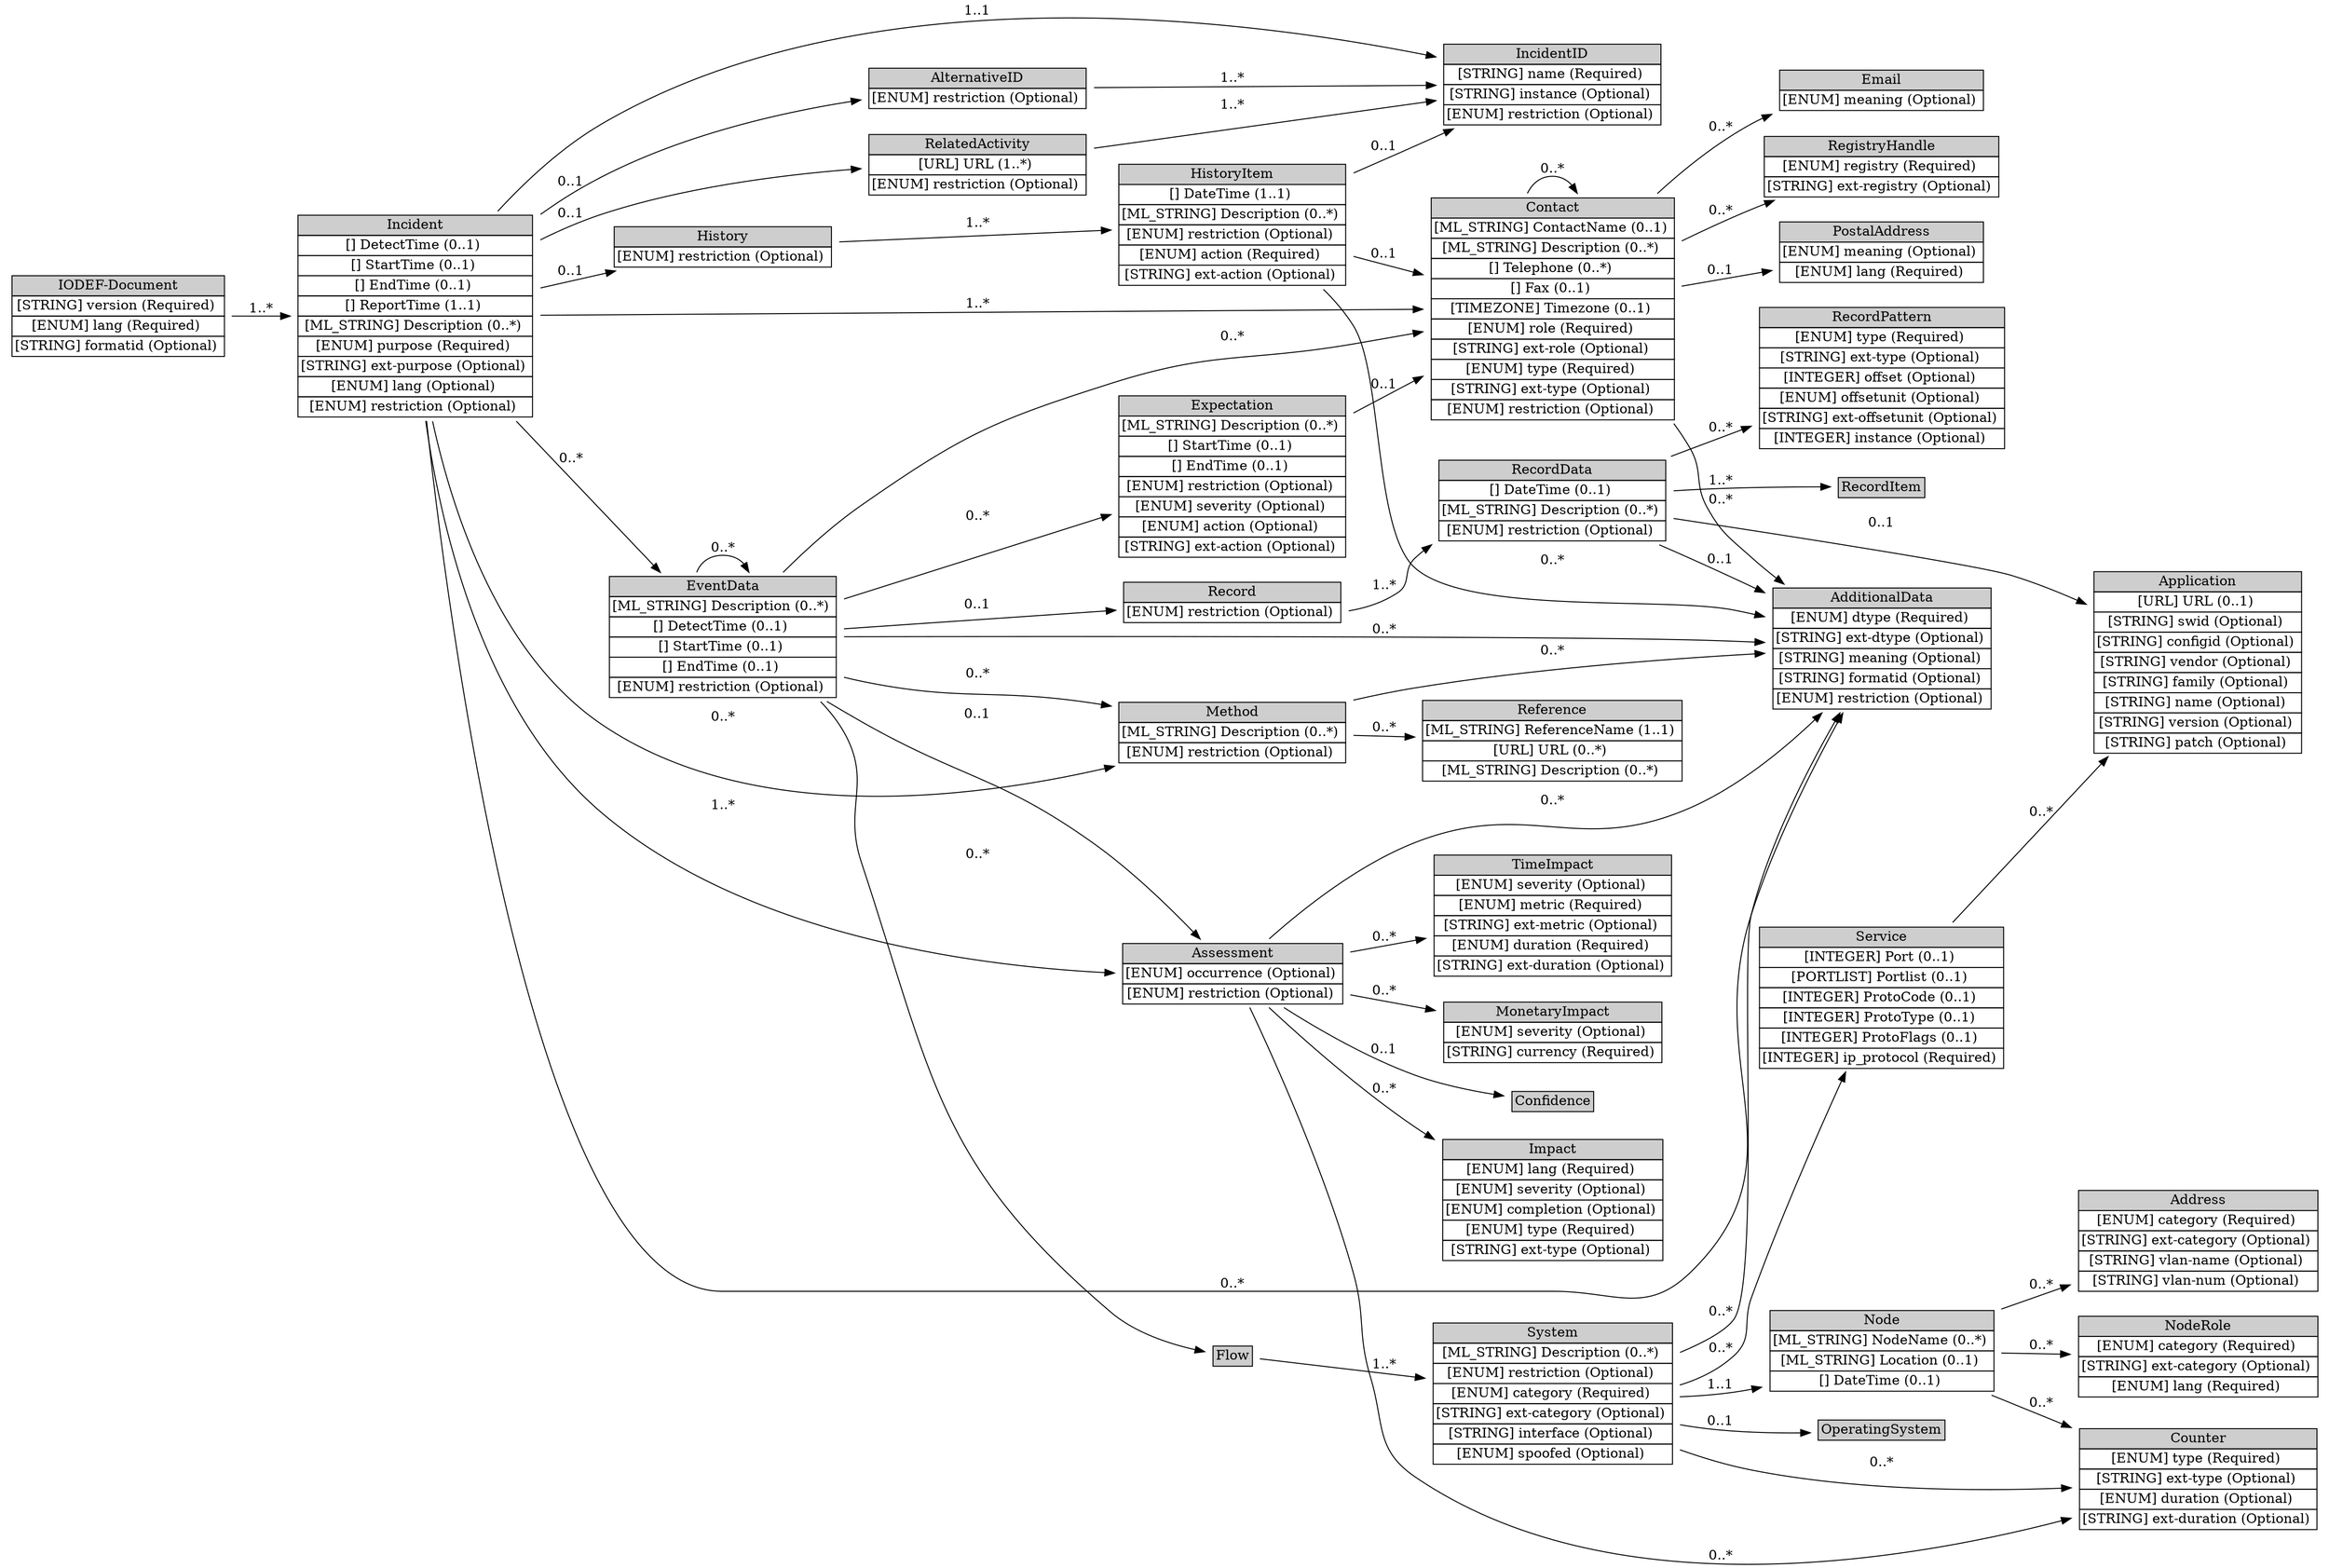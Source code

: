 digraph "IODEF-Document" {
	graph [rankdir=LR];
	node [label="\N"];
	graph [bb="0,0,2352,1588.5"];
	"IODEF-Document" [label=<<table BORDER="0" CELLBORDER="1" CELLSPACING="0"> <tr > <td BGCOLOR="#CECECE" HREF="#" TITLE="The IODEF-Document class is the top level class in the IODEF data model. All IODEF documents are an instance of this class. ">IODEF-Document</td> </tr>" %<tr><td HREF="#" TITLE="The IODEF specification version number to which this IODEF document conforms.  The value of this attribute MUST be &quot;1.00&quot;">[STRING] version (Required) </td></tr>%<tr><td HREF="#" TITLE="A valid language code per RFC 4646 [7] constrained by the definition of &quot;xs:language&quot;.  The interpretation of this code is described in Section 6.">[ENUM] lang (Required) </td></tr>%<tr><td HREF="#" TITLE="A free-form string to convey processing instructions to the recipient of the document.  Its semantics must be negotiated out-of-band.">[STRING] formatid (Optional) </td></tr>%</table>>, shape=plaintext, pos="114,1266.5", width="3.1667", height="1.2361"];
	Incident [label=<<table BORDER="0" CELLBORDER="1" CELLSPACING="0"> <tr > <td BGCOLOR="#CECECE" HREF="#" TITLE="Every incident is represented by an instance of the Incident class. This class provides a standardized representation for commonly exchanged incident data. ">Incident</td> </tr>" %<tr><td HREF="#" TITLE="The time the incident was first detected.">[] DetectTime (0..1) </td></tr>%<tr><td HREF="#" TITLE="The time the incident started.">[] StartTime (0..1) </td></tr>%<tr><td HREF="#" TITLE="The time the incident ended.">[] EndTime (0..1) </td></tr>%<tr><td HREF="#" TITLE="The time the incident was reported.">[] ReportTime (1..1) </td></tr>%<tr><td HREF="#" TITLE="A free-form textual description of the incident.">[ML_STRING] Description (0..*) </td></tr>%<tr><td HREF="#" TITLE="The purpose attribute represents the reason why the IODEF document was created.  It is closely related to the Expectation class (Section 3.13).  This attribute is defined as an enumerated list:">[ENUM] purpose (Required) </td></tr>%<tr><td HREF="#" TITLE="A means by which to extend the purpose attribute.  See Section 5.1.">[STRING] ext-purpose (Optional) </td></tr>%<tr><td HREF="#" TITLE="A valid language code per RFC 4646 [7] constrained by the definition of &quot;xs:language&quot;.  The interpretation of this code is described in Section 6.">[ENUM] lang (Optional) </td></tr>%<tr><td HREF="#" TITLE="This attribute indicates the disclosure guidelines to which the sender expects the recipient to adhere for the information represented in this class and its children.  This guideline provides no security since there are no specified technical means to ensure that the recipient of the document handles the information as the sender requested.">[ENUM] restriction (Optional) </td></tr>%</table>>, shape=plaintext, pos="417,1266.5", width="3.5", height="2.9028"];
	IncidentID [label=<<table BORDER="0" CELLBORDER="1" CELLSPACING="0"> <tr > <td BGCOLOR="#CECECE" HREF="#" TITLE="The IncidentID class represents an incident tracking number that is unique in the context of the CSIRT and identifies the activity characterized in an IODEF Document. This identifier would serve as an index into the CSIRT incident handling system. The combination of the name attribute and the string in the element content MUST be a globally unique identifier describing the activity. Documents generated by a given CSIRT MUST NOT reuse the same value unless they are referencing the same incident. ">IncidentID</td> </tr>" %<tr><td HREF="#" TITLE="An identifier describing the CSIRT that created the document.  In order to have a globally unique CSIRT name, the fully qualified domain name associated with the CSIRT MUST be used.">[STRING] name (Required) </td></tr>%<tr><td HREF="#" TITLE="An identifier referencing a subset of the named incident.">[STRING] instance (Optional) </td></tr>%<tr><td HREF="#" TITLE="This attribute has been defined in Section 3.2.">[ENUM] restriction (Optional) </td></tr>%</table>>, shape=plaintext, pos="1564,1511.5", width="3.1667", height="1.2361"];
	AlternativeID [label=<<table BORDER="0" CELLBORDER="1" CELLSPACING="0"> <tr > <td BGCOLOR="#CECECE" HREF="#" TITLE="The AlternativeID class lists the incident tracking numbers used by CSIRTs, other than the one generating the document, to refer to the identical activity described the IODEF document. A tracking number listed as an AlternativeID references the same incident detected by ">AlternativeID</td> </tr>" %<tr><td HREF="#" TITLE="This attribute has been defined in Section 3.2.">[ENUM] restriction (Optional) </td></tr>%</table>>, shape=plaintext, pos="985,1502.5", width="3.1667", height="0.68056"];
	RelatedActivity [label=<<table BORDER="0" CELLBORDER="1" CELLSPACING="0"> <tr > <td BGCOLOR="#CECECE" HREF="#" TITLE="The RelatedActivity class lists either incident tracking numbers of incidents or URLs (not both) that refer to activity related to the one described in the IODEF document. These references may be to local incident tracking numbers or to those of other CSIRTs. ">RelatedActivity</td> </tr>" %<tr><td HREF="#" TITLE="A URL to activity related to this incident.">[URL] URL (1..*) </td></tr>%<tr><td HREF="#" TITLE="This attribute has been defined in Section 3.2.">[ENUM] restriction (Optional) </td></tr>%</table>>, shape=plaintext, pos="985,1425.5", width="3.1667", height="0.95833"];
	Assessment [label=<<table BORDER="0" CELLBORDER="1" CELLSPACING="0"> <tr > <td BGCOLOR="#CECECE" HREF="#" TITLE="The Assessment class describes the technical and non-technical repercussions of the incident on the CSIRT&#39;s constituency. ">Assessment</td> </tr>" %<tr><td HREF="#" TITLE="Specifies whether the assessment is describing actual or potential outcomes.  The default is &quot;actual&quot; and is assumed if not specified.">[ENUM] occurrence (Optional) </td></tr>%<tr><td HREF="#" TITLE="This attribute is defined in Section 3.2.">[ENUM] restriction (Optional) </td></tr>%</table>>, shape=plaintext, pos="1240,595.47", width="3.25", height="0.95833"];
	Impact [label=<<table BORDER="0" CELLBORDER="1" CELLSPACING="0"> <tr > <td BGCOLOR="#CECECE" HREF="#" TITLE="The Impact class allows for categorizing and describing the technical impact of the incident on the network of an organization. ">Impact</td> </tr>" %<tr><td HREF="#" TITLE="A valid language code per RFC 4646 [7] constrained by the definition of &quot;xs:language&quot;.  The interpretation of this code is described in Section 6.">[ENUM] lang (Required) </td></tr>%<tr><td HREF="#" TITLE="An estimate of the relative severity of the activity.  The permitted values are shown below.  There is no default value.">[ENUM] severity (Optional) </td></tr>%<tr><td HREF="#" TITLE="An indication whether the described activity was successful.  The permitted values are shown below.  There is no default value.">[ENUM] completion (Optional) </td></tr>%<tr><td HREF="#" TITLE="Classifies the malicious activity into incident categories.  The permitted values are shown below.  The default value is &quot;other&quot;.">[ENUM] type (Required) </td></tr>%<tr><td HREF="#" TITLE="A means by which to extend the type attribute. See Section 5.1.">[STRING] ext-type (Optional) </td></tr>%</table>>, shape=plaintext, pos="1564,367.47", width="3.25", height="1.7917"];
	TimeImpact [label=<<table BORDER="0" CELLBORDER="1" CELLSPACING="0"> <tr > <td BGCOLOR="#CECECE" HREF="#" TITLE="The TimeImpact class describes the impact of the incident on an organization as a function of time. It provides a way to convey down time and recovery time. ">TimeImpact</td> </tr>" %<tr><td HREF="#" TITLE="An estimate of the relative severity of the activity.  The permitted values are shown below.  There is no default value.">[ENUM] severity (Optional) </td></tr>%<tr><td HREF="#" TITLE="Defines the metric in which the time is expressed.  The permitted values are shown below.  There is no default value.">[ENUM] metric (Required) </td></tr>%<tr><td HREF="#" TITLE="A means by which to extend the metric attribute.  See Section 5.1.">[STRING] ext-metric (Optional) </td></tr>%<tr><td HREF="#" TITLE="Defines a unit of time, that when combined with the metric attribute, fully describes a metric of impact that will be conveyed in the element content.  The permitted values are shown below.  The default value is &quot;hour&quot;.">[ENUM] duration (Required) </td></tr>%<tr><td HREF="#" TITLE="A means by which to extend the duration attribute.  See Section 5.1.">[STRING] ext-duration (Optional) </td></tr>%</table>>, shape=plaintext, pos="1564,653.47", width="3.5556", height="1.7917"];
	MonetaryImpact [label=<<table BORDER="0" CELLBORDER="1" CELLSPACING="0"> <tr > <td BGCOLOR="#CECECE" HREF="#" TITLE="The MonetaryImpact class describes the financial impact of the activity on an organization. For example, this impact may consider losses due to the cost of the investigation or recovery, diminished ">MonetaryImpact</td> </tr>" %<tr><td HREF="#" TITLE="An estimate of the relative severity of the activity.  The permitted values are shown below.  There is no default value.">[ENUM] severity (Optional) </td></tr>%<tr><td HREF="#" TITLE="Defines the currency in which the monetary impact is expressed.  The permitted values are defined in ISO 4217:2001, Codes for the representation of currencies and funds [14].  There is no default value.">[STRING] currency (Required) </td></tr>%</table>>, shape=plaintext, pos="1564,537.47", width="3.2222", height="0.95833"];
	Counter [label=<<table BORDER="0" CELLBORDER="1" CELLSPACING="0"> <tr > <td BGCOLOR="#CECECE" HREF="#" TITLE="The Counter class summarize multiple occurrences of some event, or conveys counts or rates on various features (e.g., packets, sessions, events). ">Counter</td> </tr>" %<tr><td HREF="#" TITLE="Specifies the units of the element content.">[ENUM] type (Required) </td></tr>%<tr><td HREF="#" TITLE="A means by which to extend the type attribute. See Section 5.1.">[STRING] ext-type (Optional) </td></tr>%<tr><td HREF="#" TITLE="If present, the Counter class represents a rate rather than a count over the entire event.  In that case, this attribute specifies the denominator of the rate (where the type attribute specified the nominator).  The possible values of this attribute are defined in Section 3.10.2">[ENUM] duration (Optional) </td></tr>%<tr><td HREF="#" TITLE="A means by which to extend the duration attribute.  See Section 5.1.">[STRING] ext-duration (Optional) </td></tr>%</table>>, shape=plaintext, pos="2223,80.467", width="3.5556", height="1.5139"];
	Confidence [label=<<table BORDER="0" CELLBORDER="1" CELLSPACING="0"> <tr > <td BGCOLOR="#CECECE" HREF="#" TITLE="The Confidence class represents a best estimate of the validity and accuracy of the described impact (see Section 3.10) of the incident activity. This estimate can be expressed as a category or a numeric calculation. ">Confidence</td> </tr>" %</table>>, shape=plaintext, pos="1564,467.47", width="1.3611", height="0.5"];
	AdditionalData [label=<<table BORDER="0" CELLBORDER="1" CELLSPACING="0"> <tr > <td BGCOLOR="#CECECE" HREF="#" TITLE="The AdditionalData class serves as an extension mechanism for information not otherwise represented in the data model. For relatively simple information, atomic data types (e.g., integers, strings) are provided with a mechanism to annotate their meaning. The class can also be used to extend the data model (and the associated Schema) to support proprietary extensions by encapsulating entire XML documents conforming to another Schema (e.g., IDMEF). A detailed discussion for extending the data model and the schema can be found in Section 5. ">AdditionalData</td> </tr>" %<tr><td HREF="#" TITLE="The data type of the element content.  The permitted values for this attribute are shown below.  The default value is &quot;string&quot;.">[ENUM] dtype (Required) </td></tr>%<tr><td HREF="#" TITLE="A means by which to extend the dtype attribute.  See Section 5.1.">[STRING] ext-dtype (Optional) </td></tr>%<tr><td HREF="#" TITLE="A free-form description of the element content.">[STRING] meaning (Optional) </td></tr>%<tr><td HREF="#" TITLE="An identifier referencing the format and semantics of the element content.">[STRING] formatid (Optional) </td></tr>%<tr><td HREF="#" TITLE="This attribute has been defined in Section 3.2.">[ENUM] restriction (Optional) </td></tr>%</table>>, shape=plaintext, pos="1899,930.47", width="3.2778", height="1.7917"];
	Method [label=<<table BORDER="0" CELLBORDER="1" CELLSPACING="0"> <tr > <td BGCOLOR="#CECECE" HREF="#" TITLE="The Method class describes the methodology used by the intruder to perpetrate the events of the incident. This class consists of a list of references describing the attack method and a free form description of the technique. ">Method</td> </tr>" %<tr><td HREF="#" TITLE="A free-form text description of the methodology used by the intruder.">[ML_STRING] Description (0..*) </td></tr>%<tr><td HREF="#" TITLE="This attribute is defined in Section 3.2.">[ENUM] restriction (Optional) </td></tr>%</table>>, shape=plaintext, pos="1240,851.47", width="3.3611", height="0.95833"];
	Reference [label=<<table BORDER="0" CELLBORDER="1" CELLSPACING="0"> <tr > <td BGCOLOR="#CECECE" HREF="#" TITLE="The Reference class is a reference to a vulnerability, IDS alert, malware sample, advisory, or attack technique. A reference consists of a name, a URL to this reference, and an optional description. ">Reference</td> </tr>" %<tr><td HREF="#" TITLE="Name of the reference.">[ML_STRING] ReferenceName (1..1) </td></tr>%<tr><td HREF="#" TITLE="A URL associated with the reference.">[URL] URL (0..*) </td></tr>%<tr><td HREF="#" TITLE="A free-form text description of this reference.">[ML_STRING] Description (0..*) </td></tr>%</table>>, shape=plaintext, pos="1564,832.47", width="3.8056", height="1.2361"];
	Contact [label=<<table BORDER="0" CELLBORDER="1" CELLSPACING="0"> <tr > <td BGCOLOR="#CECECE" HREF="#" TITLE="The Contact class describes contact information for organizations and personnel involved in the incident. This class allows for the naming of the involved party, specifying contact information for them, and identifying their role in the incident. ">Contact</td> </tr>" %<tr><td HREF="#" TITLE="The name of the contact.  The contact may either be an organization or a person.  The type attribute disambiguates the semantics.">[ML_STRING] ContactName (0..1) </td></tr>%<tr><td HREF="#" TITLE="A free-form description of this contact.  In the case of a person, this is often the organizational title of the individual.">[ML_STRING] Description (0..*) </td></tr>%<tr><td HREF="#" TITLE="The telephone number of the contact.">[] Telephone (0..*) </td></tr>%<tr><td HREF="#" TITLE="The facsimile telephone number of the contact.">[] Fax (0..1) </td></tr>%<tr><td HREF="#" TITLE="The timezone in which the contact resides formatted according to Section 2.9.">[TIMEZONE] Timezone (0..1) </td></tr>%<tr><td HREF="#" TITLE="Indicates the role the contact fulfills.  This attribute is defined as an enumerated list:">[ENUM] role (Required) </td></tr>%<tr><td HREF="#" TITLE="A means by which to extend the role attribute. See Section 5.1.">[STRING] ext-role (Optional) </td></tr>%<tr><td HREF="#" TITLE="Indicates the type of contact being described. This attribute is defined as an enumerated list:">[ENUM] type (Required) </td></tr>%<tr><td HREF="#" TITLE="A means by which to extend the type attribute. See Section 5.1.">[STRING] ext-type (Optional) </td></tr>%<tr><td HREF="#" TITLE="This attribute is defined in Section 3.2.">[ENUM] restriction (Optional) </td></tr>%</table>>, shape=plaintext, pos="1564,1287.5", width="3.6111", height="3.1806"];
	RegistryHandle [label=<<table BORDER="0" CELLBORDER="1" CELLSPACING="0"> <tr > <td BGCOLOR="#CECECE" HREF="#" TITLE="The RegistryHandle class represents a handle into an Internet registry or community-specific database. The handle is specified in the element content and the type attribute specifies the database. ">RegistryHandle</td> </tr>" %<tr><td HREF="#" TITLE="The database to which the handle belongs.  The default value is &#39;local&#39;.  The possible values are:">[ENUM] registry (Required) </td></tr>%<tr><td HREF="#" TITLE="A means by which to extend the registry attribute.  See Section 5.1.">[STRING] ext-registry (Optional) </td></tr>%</table>>, shape=plaintext, pos="1899,1422.5", width="3.5", height="0.95833"];
	PostalAddress [label=<<table BORDER="0" CELLBORDER="1" CELLSPACING="0"> <tr > <td BGCOLOR="#CECECE" HREF="#" TITLE="The PostalAddress class specifies a postal address formatted according to the POSTAL data type (Section 2.11). ">PostalAddress</td> </tr>" %<tr><td HREF="#" TITLE="A free-form description of the element content.">[ENUM] meaning (Optional) </td></tr>%<tr><td HREF="#" TITLE="A valid language code per RFC 4646 [7] constrained by the definition of &quot;xs:language&quot;.  The interpretation of this code is described in Section 6.">[ENUM] lang (Required) </td></tr>%</table>>, shape=plaintext, pos="1899,1336.5", width="3.0278", height="0.95833"];
	Email [label=<<table BORDER="0" CELLBORDER="1" CELLSPACING="0"> <tr > <td BGCOLOR="#CECECE" HREF="#" TITLE="The Email class specifies an email address formatted according to EMAIL data type (Section 2.14). ">Email</td> </tr>" %<tr><td HREF="#" TITLE="A free-form description of the element content (e.g., hours of coverage for a given number).">[ENUM] meaning (Optional) </td></tr>%</table>>, shape=plaintext, pos="1899,1498.5", width="3.0278", height="0.68056"];
	EventData [label=<<table BORDER="0" CELLBORDER="1" CELLSPACING="0"> <tr > <td BGCOLOR="#CECECE" HREF="#" TITLE="The EventData class describes a particular event of the incident for a given set of hosts or networks. This description includes the systems from which the activity originated and those targeted, an assessment of the techniques used by the intruder, the impact of the activity on the organization, and any forensic evidence discovered. ">EventData</td> </tr>" %<tr><td HREF="#" TITLE="A free-form textual description of the event.">[ML_STRING] Description (0..*) </td></tr>%<tr><td HREF="#" TITLE="The time the event was detected.">[] DetectTime (0..1) </td></tr>%<tr><td HREF="#" TITLE="The time the event started.">[] StartTime (0..1) </td></tr>%<tr><td HREF="#" TITLE="The time the event ended.">[] EndTime (0..1) </td></tr>%<tr><td HREF="#" TITLE="This attribute is defined in Section 3.2.">[ENUM] restriction (Optional) </td></tr>%</table>>, shape=plaintext, pos="730,940.47", width="3.3611", height="1.7917"];
	Flow [label=<<table BORDER="0" CELLBORDER="1" CELLSPACING="0"> <tr > <td BGCOLOR="#CECECE" HREF="#" TITLE="The Flow class groups related the source and target hosts. ">Flow</td> </tr>" %</table>>, shape=plaintext, pos="1240,197.47", width="0.77778", height="0.5"];
	System [label=<<table BORDER="0" CELLBORDER="1" CELLSPACING="0"> <tr > <td BGCOLOR="#CECECE" HREF="#" TITLE="The System class describes a system or network involved in an event. The systems or networks represented by this class are categorized according to the role they played in the incident through the category attribute. The value of this category attribute dictates the semantics of the aggregated classes in the System class. If the category attribute has a value of &quot;source&quot;, then the aggregated classes denote the machine and service from which the activity is originating. With a category attribute value of &quot;target&quot; or &quot;intermediary&quot;, then the machine or service is the one targeted in the activity. A value of &quot;sensor&quot; dictates that this System was part of an instrumentation to monitor the network. ">System</td> </tr>" %<tr><td HREF="#" TITLE="A free-form text description of the System.">[ML_STRING] Description (0..*) </td></tr>%<tr><td HREF="#" TITLE="This attribute is defined in Section 3.2.">[ENUM] restriction (Optional) </td></tr>%<tr><td HREF="#" TITLE="Classifies the role the host or network played in the incident.  The possible values are:">[ENUM] category (Required) </td></tr>%<tr><td HREF="#" TITLE="A means by which to extend the category attribute.  See Section 5.1.">[STRING] ext-category (Optional) </td></tr>%<tr><td HREF="#" TITLE="Specifies the interface on which the event(s) on this System originated.  If the Node class specifies a network rather than a host, this attribute has no meaning.">[STRING] interface (Optional) </td></tr>%<tr><td HREF="#" TITLE="An indication of confidence in whether this System was the true target or attacking host.  The permitted values for this attribute are shown below.  The default value is &quot;unknown&quot;.">[ENUM] spoofed (Optional) </td></tr>%</table>>, shape=plaintext, pos="1564,173.47", width="3.5833", height="2.0694"];
	"Node" [label=<<table BORDER="0" CELLBORDER="1" CELLSPACING="0"> <tr > <td BGCOLOR="#CECECE" HREF="#" TITLE="The Node class names a system (e.g., PC, router) or network. ">Node</td> </tr>" %<tr><td HREF="#" TITLE="The name of the Node (e.g., fully qualified domain name).  This information MUST be provided if no Address information is given.">[ML_STRING] NodeName (0..*) </td></tr>%<tr><td HREF="#" TITLE="A free-from description of the physical location of the equipment.">[ML_STRING] Location (0..1) </td></tr>%<tr><td HREF="#" TITLE="A timestamp of when the resolution between the name and address was performed.  This information SHOULD be provided if both an Address and NodeName are specified.">[] DateTime (0..1) </td></tr>%</table>>, shape=plaintext, pos="1899,213.47", width="3.3333", height="1.2361"];
	Address [label=<<table BORDER="0" CELLBORDER="1" CELLSPACING="0"> <tr > <td BGCOLOR="#CECECE" HREF="#" TITLE="The Address class represents a hardware (layer-2), network (layer-3), or application (layer-7) address. ">Address</td> </tr>" %<tr><td HREF="#" TITLE="The type of address represented.  The permitted values for this attribute are shown below.  The default value is &quot;ipv4-addr&quot;.">[ENUM] category (Required) </td></tr>%<tr><td HREF="#" TITLE="A means by which to extend the category attribute.  See Section 5.1.">[STRING] ext-category (Optional) </td></tr>%<tr><td HREF="#" TITLE="The name of the Virtual LAN to which the address belongs.">[STRING] vlan-name (Optional) </td></tr>%<tr><td HREF="#" TITLE="The number of the Virtual LAN to which the address belongs.">[STRING] vlan-num (Optional) </td></tr>%</table>>, shape=plaintext, pos="2223,320.47", width="3.5833", height="1.5139"];
	NodeRole [label=<<table BORDER="0" CELLBORDER="1" CELLSPACING="0"> <tr > <td BGCOLOR="#CECECE" HREF="#" TITLE="The NodeRole class describes the intended function performed by a particular host. ">NodeRole</td> </tr>" %<tr><td HREF="#" TITLE="Functionality provided by a node.">[ENUM] category (Required) </td></tr>%<tr><td HREF="#" TITLE="A means by which to extend the category attribute.  See Section 5.1.">[STRING] ext-category (Optional) </td></tr>%<tr><td HREF="#" TITLE="A valid language code per RFC 4646 [7] constrained by the definition of &quot;xs:language&quot;.  The interpretation of this code is described in Section 6.">[ENUM] lang (Required) </td></tr>%</table>>, shape=plaintext, pos="2223,204.47", width="3.5833", height="1.2361"];
	Service [label=<<table BORDER="0" CELLBORDER="1" CELLSPACING="0"> <tr > <td BGCOLOR="#CECECE" HREF="#" TITLE="The Service class describes a network service of a host or network. The service is identified by specific port or list of ports, along with the application listening on that port. ">Service</td> </tr>" %<tr><td HREF="#" TITLE="A port number.">[INTEGER] Port (0..1) </td></tr>%<tr><td HREF="#" TITLE="A list of port numbers formatted according to Section 2.10.">[PORTLIST] Portlist (0..1) </td></tr>%<tr><td HREF="#" TITLE="A layer-4 protocol-specific code field (e.g., ICMP code field).">[INTEGER] ProtoCode (0..1) </td></tr>%<tr><td HREF="#" TITLE="A layer-4 protocol specific type field (e.g., ICMP type field).">[INTEGER] ProtoType (0..1) </td></tr>%<tr><td HREF="#" TITLE="A layer-4 protocol specific flag field (e.g., TCP flag field).">[INTEGER] ProtoFlags (0..1) </td></tr>%<tr><td HREF="#" TITLE="The IANA protocol number.">[INTEGER] ip_protocol (Required) </td></tr>%</table>>, shape=plaintext, pos="1899,582.47", width="3.5556", height="2.0694"];
	Application [label=<<table BORDER="0" CELLBORDER="1" CELLSPACING="0"> <tr > <td BGCOLOR="#CECECE" HREF="#" TITLE="The Application class describes an application running on a System providing a Service. ">Application</td> </tr>" %<tr><td HREF="#" TITLE="A URL describing the application.">[URL] URL (0..1) </td></tr>%<tr><td HREF="#" TITLE="An identifier that can be used to reference this software.">[STRING] swid (Optional) </td></tr>%<tr><td HREF="#" TITLE="An identifier that can be used to reference a particular configuration of this software.">[STRING] configid (Optional) </td></tr>%<tr><td HREF="#" TITLE="Vendor name of the software.">[STRING] vendor (Optional) </td></tr>%<tr><td HREF="#" TITLE="Family of the software.">[STRING] family (Optional) </td></tr>%<tr><td HREF="#" TITLE="Name of the software.">[STRING] name (Optional) </td></tr>%<tr><td HREF="#" TITLE="Version of the software.">[STRING] version (Optional) </td></tr>%<tr><td HREF="#" TITLE="Patch or service pack level of the software.">[STRING] patch (Optional) </td></tr>%</table>>, shape=plaintext, pos="2223,678.47", width="3.0833", height="2.625"];
	OperatingSystem [label=<<table BORDER="0" CELLBORDER="1" CELLSPACING="0"> <tr > <td BGCOLOR="#CECECE" HREF="#" TITLE="The OperatingSystem class describes the operating system running on a System. The definition is identical to the Application class (Section 3.17.1). ">OperatingSystem</td> </tr>" %</table>>, shape=plaintext, pos="1899,133.47", width=2, height="0.5"];
	Expectation [label=<<table BORDER="0" CELLBORDER="1" CELLSPACING="0"> <tr > <td BGCOLOR="#CECECE" HREF="#" TITLE="The Expectation class conveys to the recipient of the IODEF document the actions the sender is requesting. The scope of the requested action is limited to purview of the EventData class in which this class is aggregated. ">Expectation</td> </tr>" %<tr><td HREF="#" TITLE="A free-form description of the desired action(s).">[ML_STRING] Description (0..*) </td></tr>%<tr><td HREF="#" TITLE="The time at which the action should be performed.  A timestamp that is earlier than the ReportTime specified in the Incident class denotes that the expectation should be fulfilled as soon as possible.  The absence of this element leaves the execution of the expectation to the discretion of the recipient.">[] StartTime (0..1) </td></tr>%<tr><td HREF="#" TITLE="The time by which the action should be completed. If the action is not carried out by this time, it should no longer be performed.">[] EndTime (0..1) </td></tr>%<tr><td HREF="#" TITLE="This attribute is defined in Section 3.2.">[ENUM] restriction (Optional) </td></tr>%<tr><td HREF="#" TITLE="Indicates the desired priority of the action. This attribute is an enumerated list with no default value, and the semantics of these relative measures are context dependent.">[ENUM] severity (Optional) </td></tr>%<tr><td HREF="#" TITLE="Classifies the type of action requested.  This attribute is an enumerated list with no default value.">[ENUM] action (Optional) </td></tr>%<tr><td HREF="#" TITLE="A means by which to extend the action attribute.  See Section 5.1.">[STRING] ext-action (Optional) </td></tr>%</table>>, shape=plaintext, pos="1240,1101.5", width="3.3611", height="2.3472"];
	Record [label=<<table BORDER="0" CELLBORDER="1" CELLSPACING="0"> <tr > <td BGCOLOR="#CECECE" HREF="#" TITLE="The Record class is a container class for log and audit data that provides supportive information about the incident. The source of this data will often be the output of monitoring tools. These logs should substantiate the activity described in the document. ">Record</td> </tr>" %<tr><td HREF="#" TITLE="This attribute has been defined in Section 3.2.">[ENUM] restriction (Optional) </td></tr>%</table>>, shape=plaintext, pos="1240,975.47", width="3.1667", height="0.68056"];
	RecordData [label=<<table BORDER="0" CELLBORDER="1" CELLSPACING="0"> <tr > <td BGCOLOR="#CECECE" HREF="#" TITLE="The RecordData class groups log or audit data from a given sensor (e.g., IDS, firewall log) and provides a way to annotate the output. ">RecordData</td> </tr>" %<tr><td HREF="#" TITLE="Timestamp of the RecordItem data.">[] DateTime (0..1) </td></tr>%<tr><td HREF="#" TITLE="Free-form textual description of the provided RecordItem data.  At minimum, this description should convey the significance of the provided RecordItem data.">[ML_STRING] Description (0..*) </td></tr>%<tr><td HREF="#" TITLE="This attribute has been defined in Section 3.2.">[ENUM] restriction (Optional) </td></tr>%</table>>, shape=plaintext, pos="1564,1082.5", width="3.3611", height="1.2361"];
	RecordPattern [label=<<table BORDER="0" CELLBORDER="1" CELLSPACING="0"> <tr > <td BGCOLOR="#CECECE" HREF="#" TITLE="The RecordPattern class describes where in the content of the RecordItem relevant information can be found. It provides a way to reference subsets of information, identified by a pattern, in a large log file, audit trail, or forensic data. ">RecordPattern</td> </tr>" %<tr><td HREF="#" TITLE="Describes the type of pattern being specified in the element content.  The default is &quot;regex&quot;.">[ENUM] type (Required) </td></tr>%<tr><td HREF="#" TITLE="A means by which to extend the type attribute. See Section 5.1.">[STRING] ext-type (Optional) </td></tr>%<tr><td HREF="#" TITLE="Amount of units (determined by the offsetunit attribute) to seek into the RecordItem data before matching the pattern.">[INTEGER] offset (Optional) </td></tr>%<tr><td HREF="#" TITLE="Describes the units of the offset attribute. The default is &quot;line&quot;.">[ENUM] offsetunit (Optional) </td></tr>%<tr><td HREF="#" TITLE="A means by which to extend the offsetunit attribute.  See Section 5.1.">[STRING] ext-offsetunit (Optional) </td></tr>%<tr><td HREF="#" TITLE="Number of types to apply the specified pattern.">[INTEGER] instance (Optional) </td></tr>%</table>>, shape=plaintext, pos="1899,1210.5", width="3.6667", height="2.0694"];
	RecordItem [label=<<table BORDER="0" CELLBORDER="1" CELLSPACING="0"> <tr > <td BGCOLOR="#CECECE" HREF="#" TITLE="The RecordItem class provides a way to incorporate relevant logs, audit trails, or forensic data to support the conclusions made during the course of analyzing the incident. The class supports both the direct encapsulation of the data, as well as, provides primitives to reference data stored elsewhere. ">RecordItem</td> </tr>" %</table>>, shape=plaintext, pos="1899,1100.5", width="1.4167", height="0.5"];
	History [label=<<table BORDER="0" CELLBORDER="1" CELLSPACING="0"> <tr > <td BGCOLOR="#CECECE" HREF="#" TITLE="The History class is a log of the significant events or actions performed by the involved parties during the course of handling the incident. ">History</td> </tr>" %<tr><td HREF="#" TITLE="This attribute is defined in Section 3.2.">[ENUM] restriction (Optional) </td></tr>%</table>>, shape=plaintext, pos="730,1338.5", width="3.1667", height="0.68056"];
	HistoryItem [label=<<table BORDER="0" CELLBORDER="1" CELLSPACING="0"> <tr > <td BGCOLOR="#CECECE" HREF="#" TITLE="The HistoryItem class is an entry in the History (Section 3.11) log that documents a particular action or event that occurred in the course of handling the incident. The details of the entry are a free-form description, but each can be categorized with the type attribute. ">HistoryItem</td> </tr>" %<tr><td HREF="#" TITLE="Timestamp of this entry in the history log (e.g., when the action described in the Description was taken).">[] DateTime (1..1) </td></tr>%<tr><td HREF="#" TITLE="A free-form textual description of the action or event.">[ML_STRING] Description (0..*) </td></tr>%<tr><td HREF="#" TITLE="This attribute has been defined in Section 3.2.">[ENUM] restriction (Optional) </td></tr>%<tr><td HREF="#" TITLE="Classifies a performed action or occurrence documented in this history log entry.  As activity will likely have been instigated either through a previously conveyed expectation or internal investigation, this attribute is identical to the category attribute of the Expectation class.  The difference is only one of tense.  When an action is in this class, it has been completed.  See Section 3.13.">[ENUM] action (Required) </td></tr>%<tr><td HREF="#" TITLE="A means by which to extend the action attribute.  See Section 5.1.">[STRING] ext-action (Optional) </td></tr>%</table>>, shape=plaintext, pos="1240,1358.5", width="3.3611", height="1.7917"];
	Incident -> IncidentID [label="1..1", pos="e,1449.2,1537 497.5,1370.7 528.65,1404.8 566.75,1439.9 608,1463.5 871.91,1614.4 1246.8,1574.1 1439.3,1538.8", lp="985,1580"];
	AlternativeID -> IncidentID [label="1..*", pos="e,1449.5,1509.7 1099.7,1504.3 1197.7,1505.8 1338.5,1508 1439.3,1509.5", lp="1240,1516"];
	Incident -> AlternativeID [label="0..1", pos="e,870.25,1489.9 541.97,1370.7 548.66,1375.5 555.36,1380.1 562,1384.5 651.93,1443.6 771.35,1473.4 860.37,1488.3", lp="576,1406"];
	RelatedActivity -> IncidentID [label="1..*", pos="e,1449.5,1494.5 1099.7,1442.5 1197.8,1457.1 1338.7,1478 1439.6,1493", lp="1240,1489"];
	Incident -> RelatedActivity [label="0..1", pos="e,870.37,1419.8 543.57,1344.2 564.53,1354.7 586.47,1364.3 608,1371.5 689.46,1398.7 785.31,1412.2 859.98,1418.9", lp="576,1372"];
	Assessment -> Impact [label="0..*", pos="e,1446.7,427.32 1276.3,561.29 1312.5,528.15 1370.7,477.57 1426,440.47 1429.9,437.82 1434,435.2 1438.1,432.6", lp="1394,479.97"];
	Assessment -> TimeImpact [label="0..*", pos="e,1435.5,630.46 1357.4,616.49 1379.5,620.44 1402.8,624.61 1425.5,628.67", lp="1394,632.97"];
	Assessment -> MonetaryImpact [label="0..*", pos="e,1447.2,558.37 1357.4,574.45 1383.4,569.8 1411,564.86 1437.2,560.16", lp="1394,578.97"];
	Assessment -> Counter [label="0..*", pos="e,2094.2,42.31 1257,561.4 1283.4,506.83 1334.4,395.85 1362,296.47 1375.9,246.63 1364.1,230.71 1380,181.47 1393.9,138.33 1388.3,115.66\
 1426,90.467 1623.3,-41.513 1914.1,-1.1047 2084.4,39.921", lp="1734,9.9666"];
	Assessment -> Confidence [label="0..1", pos="e,1514.5,473.43 1292.5,561.33 1328.7,539.24 1378.6,511.51 1426,494.47 1451,485.46 1479.8,479.23 1504.5,475.04", lp="1394,520.97"];
	Assessment -> AdditionalData [label="0..*", pos="e,1842,866.09 1276.7,629.57 1312.1,660.34 1368.6,704.09 1426,726.47 1541.3,771.39 1588.9,712.26 1702,762.47 1752.1,784.69 1799.1\
,823.81 1834.6,858.72", lp="1564,770.97"];
	Incident -> Assessment [label="1..*", pos="e,1122.8,596.37 426.76,1162.4 443.41,1046.2 488.19,861.23 608,759.47 750.97,638.03 973.19,605.06 1112.5,596.93", lp="730,767.97"];
	Method -> Reference [label="0..*", pos="e,1426.2,840.55 1361.6,844.34 1379.4,843.29 1397.9,842.21 1416.1,841.14", lp="1394,851.97"];
	Method -> AdditionalData [label="0..*", pos="e,1780.1,922 1361.8,875.28 1383.2,879.01 1405.2,882.58 1426,885.47 1542,901.56 1674.8,913.64 1770.1,921.21", lp="1564,923.97"];
	Incident -> Method [label="0..*", pos="e,1133.9,817.43 434.02,1162.1 455.99,1064 504.52,921.94 608,850.47 760.7,744.99 987.51,779.33 1123.8,814.77", lp="730,858.97"];
	Contact -> RegistryHandle [label="0..*", pos="e,1790.1,1388.4 1694.5,1349.6 1718.1,1360 1742.6,1370.4 1766,1379.5 1770.8,1381.3 1775.6,1383.1 1780.6,1385", lp="1734,1379"];
	Contact -> PostalAddress [label="0..1", pos="e,1789.8,1320.5 1695,1306.6 1722.9,1310.7 1752.3,1315 1779.8,1319", lp="1734,1321"];
	Contact -> Email [label="0..*", pos="e,1790,1476 1674.6,1401.6 1702.5,1425.6 1733.8,1448.6 1766,1465.5 1770.6,1467.9 1775.4,1470.1 1780.4,1472.2", lp="1734,1463"];
	Contact -> Contact [label="0..*", pos="e,1589.8,1401.5 1538.2,1401.5 1543.5,1412.5 1552,1419.5 1564,1419.5 1572.4,1419.5 1579.1,1416 1584.2,1410.2", lp="1564,1428"];
	Contact -> AdditionalData [label="0..*", pos="e,1803.6,994.61 1676.8,1173.2 1686.1,1161 1694.7,1148.3 1702,1135.5 1715.4,1112 1706.8,1101 1720,1077.5 1735.1,1050.6 1743.1,1046.1\
 1766,1025.5 1775.2,1017.1 1785.2,1008.9 1795.4,1000.9", lp="1734,1086"];
	Incident -> Contact [label="1..*", pos="e,1433.1,1285.1 543.58,1268.8 759.47,1272.7 1197.4,1280.8 1422.8,1284.9", lp="985,1287"];
	EventData -> Contact [label="0..*", pos="e,1433.4,1252.1 785.49,1004.6 809.7,1030 839.5,1058.2 870,1079.5 969.72,1148.9 1001.9,1158.5 1118,1194.5 1223,1227 1254.4,1212.6\
 1362,1235.5 1382,1239.7 1403.1,1244.6 1423.7,1249.7", lp="1240,1244"];
	EventData -> Assessment [label="0..1", pos="e,1205.2,629.73 825.86,876.26 840.54,866.78 855.6,857.25 870,848.47 970.23,787.3 1004.3,786.47 1100,718.47 1134.8,693.72 1171,661.77\
 1197.8,636.63", lp="985,856.97"];
	EventData -> Method [label="0..*", pos="e,1118.2,867.33 851.7,896.89 857.85,895.27 863.98,893.78 870,892.47 970.37,870.55 997.93,881.13 1100,869.47 1102.7,869.16 1105.4\
,868.84 1108.2,868.52", lp="985,900.97"];
	"Node" -> Address [label="0..*", pos="e,2093.8,277.79 2019.2,253.16 2040.4,260.15 2062.6,267.48 2084.2,274.63", lp="2063,278.97"];
	"Node" -> NodeRole [label="0..*", pos="e,2093.8,208.06 2019.2,210.13 2040.2,209.55 2062.2,208.93 2083.6,208.34", lp="2063,217.97"];
	"Node" -> Counter [label="0..*", pos="e,2094.7,134.57 2010.1,169.36 2017.5,166.37 2024.9,163.38 2032,160.47 2049.3,153.4 2067.4,145.91 2085.4,138.46", lp="2063,160.97"];
	System -> "Node" [label="1..1", pos="e,1778.8,179.59 1693.5,170.15 1711.8,170.84 1730.4,172.18 1748,174.47 1754.8,175.34 1761.7,176.43 1768.6,177.67", lp="1734,182.97"];
	Service -> Application [label="0..*", pos="e,2111.4,645.4 2027.5,620.55 2051.9,627.77 2077.3,635.31 2101.5,642.46", lp="2063,641.97"];
	System -> Service [label="0..*", pos="e,1866.2,508.32 1693.3,184.68 1713.4,191.14 1732.5,200.63 1748,214.47 1766.3,230.75 1757.3,243.63 1766,266.47 1796.5,346.04 1834.5\
,435.43 1862,498.77", lp="1734,222.97"];
	System -> OperatingSystem [label="0..1", pos="e,1826.6,140.08 1693.3,154.82 1702.4,153.65 1711.3,152.52 1720,151.47 1751.5,147.67 1786.1,144.05 1816.5,141.07", lp="1734,159.97"];
	System -> Counter [label="0..*", pos="e,2094.5,70.323 1693.2,111.43 1716.9,102.45 1741.8,94.538 1766,89.467 1871.2,67.391 1993,66.153 2084.4,69.884", lp="1899,97.967"];
	System -> AdditionalData [label="0..*", pos="e,1857.1,866.29 1693.2,218.91 1718.7,230.41 1740,242.8 1748,254.47 1773.8,292.19 1754.5,621.23 1766,665.47 1783.9,734.34 1821.3,\
806.11 1851.8,857.56", lp="1734,262.97"];
	Flow -> System [label="1..*", pos="e,1434.8,183.04 1268.8,195.34 1304,192.72 1366.4,188.11 1424.7,183.78", lp="1394,195.97"];
	EventData -> Flow [label="0..*", pos="e,1211.4,204.97 823.75,876.26 834.75,865.16 844.65,852.84 852,839.47 882.65,783.72 850.13,757.9 870,697.47 940.62,482.75 951.98,\
406.85 1118,253.47 1141.8,231.45 1175.8,216.82 1201.9,208.05", lp="985,705.97"];
	Expectation -> Contact [label="0..1", pos="e,1433.3,1205.3 1361.7,1164.6 1377.4,1173.2 1393.1,1181.9 1408,1190.5 1413.4,1193.6 1419,1196.8 1424.5,1200.1", lp="1394,1199"];
	EventData -> Expectation [label="0..*", pos="e,1118.2,1064.1 851.75,980.6 857.92,982.59 864.03,984.56 870,986.47 948.94,1011.7 1037.6,1039.3 1108.3,1061.1", lp="985,1067"];
	RecordData -> Application [label="0..1", pos="e,2192.7,772.71 1685.6,1064.5 1819.5,1044.4 2017.7,1013.3 2032,1003.5 2108.9,950.49 2159.4,855.65 2189,782.04", lp="1899,1061"];
	RecordData -> RecordPattern [label="0..*", pos="e,1766.2,1159.7 1679.3,1126.5 1704.2,1136 1730.9,1146.2 1756.7,1156.1", lp="1734,1158"];
	RecordData -> RecordItem [label="1..*", pos="e,1847.6,1101.1 1685.7,1096 1697.3,1097 1708.9,1097.8 1720,1098.5 1758.9,1100.7 1802.7,1101.2 1837.2,1101.2", lp="1734,1109"];
	RecordData -> AdditionalData [label="0..1", pos="e,1780.4,988.17 1670.5,1038.3 1681.1,1033.7 1691.8,1029 1702,1024.5 1724.5,1014.4 1748.3,1003.3 1771.3,992.48", lp="1734,1024"];
	Record -> RecordData [label="1..*", pos="e,1443.1,1038.4 1354.8,966.87 1373.7,969.82 1392.3,975.79 1408,986.47 1423.5,996.97 1412.5,1011.5 1426,1024.5 1428.9,1027.2 1431.9\
,1029.8 1435,1032.4", lp="1394,994.97"];
	EventData -> Record [label="0..1", pos="e,1125.1,967.58 851.51,948.81 931.04,954.26 1034.7,961.38 1114.9,966.88", lp="985,973.97"];
	EventData -> EventData [label="0..*", pos="e,756.72,1004.8 703.28,1004.8 707.11,1015.3 716.01,1022.5 730,1022.5 739.62,1022.5 746.83,1019.1 751.64,1013.5", lp="730,1031"];
	EventData -> AdditionalData [label="0..*", pos="e,1780.3,934.59 851.62,940.99 1035.7,941.56 1396,941.76 1702,936.47 1724.1,936.09 1747.5,935.52 1770.2,934.88", lp="1394,948.97"];
	Incident -> EventData [label="0..*", pos="e,668.32,1004.7 516.9,1162.4 564.01,1113.4 619.03,1056 661.37,1011.9", lp="576,1122"];
	HistoryItem -> IncidentID [label="0..1", pos="e,1461.5,1467.3 1361.8,1401.7 1377.9,1409.3 1393.7,1417.9 1408,1427.5 1417.4,1433.7 1416.8,1438.9 1426,1445.5 1434.4,1451.4 1443.4\
,1457 1452.6,1462.3", lp="1394,1436"];
	HistoryItem -> Contact [label="0..1", pos="e,1433.3,1316.1 1361.6,1331.8 1381.8,1327.4 1402.9,1322.8 1423.6,1318.2", lp="1394,1335"];
	HistoryItem -> AdditionalData [label="0..*", pos="e,1780.2,961.68 1330.3,1294.4 1342.3,1282.8 1353.3,1270.1 1362,1256.5 1377,1232.8 1405,1031.1 1426,1012.5 1480.1,964.57 1677.1,982.19\
 1748,968.47 1755.3,967.06 1762.8,965.51 1770.3,963.88", lp="1564,1021"];
	History -> HistoryItem [label="1..*", pos="e,1118.1,1353.7 844.77,1343 922.8,1346 1026.2,1350.1 1107.7,1353.3", lp="985,1361"];
	Incident -> History [label="0..1", pos="e,625.48,1314.4 543.86,1295.6 567.58,1301.1 592.25,1306.8 615.57,1312.1", lp="576,1313"];
	Incident -> AdditionalData [label="0..*", pos="e,1860.1,866.34 427.51,1162.3 456.04,907.85 545.51,275.47 730,275.47 730,275.47 730,275.47 1394,275.47 1462.6,275.47 1650.9,248.7\
 1702,294.47 1826.6,406.15 1713.7,506.53 1766,665.47 1788.4,733.41 1825.6,805.68 1855,857.55", lp="1240,283.97"];
	"IODEF-Document" -> Incident [label="1..*", pos="e,290.29,1266.5 228.12,1266.5 245.09,1266.5 262.72,1266.5 280.1,1266.5", lp="259,1275"];
}
